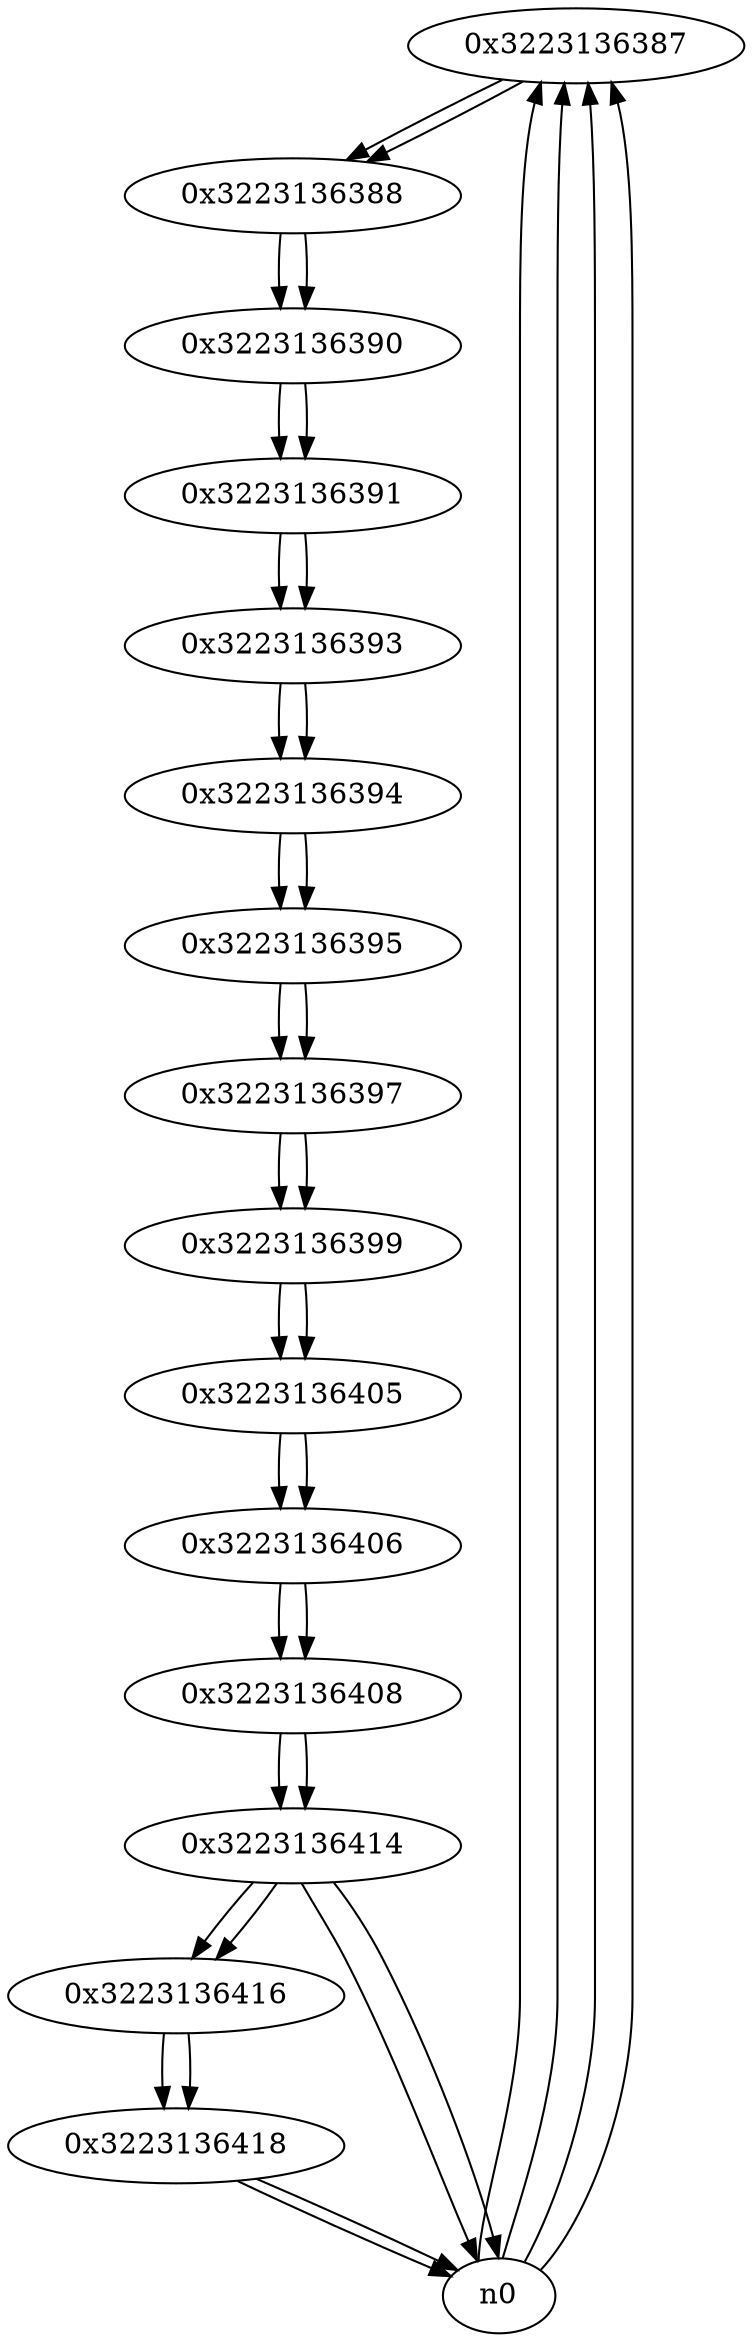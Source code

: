 digraph G{
/* nodes */
  n1 [label="0x3223136387"]
  n2 [label="0x3223136388"]
  n3 [label="0x3223136390"]
  n4 [label="0x3223136391"]
  n5 [label="0x3223136393"]
  n6 [label="0x3223136394"]
  n7 [label="0x3223136395"]
  n8 [label="0x3223136397"]
  n9 [label="0x3223136399"]
  n10 [label="0x3223136405"]
  n11 [label="0x3223136406"]
  n12 [label="0x3223136408"]
  n13 [label="0x3223136414"]
  n14 [label="0x3223136416"]
  n15 [label="0x3223136418"]
/* edges */
n1 -> n2;
n0 -> n1;
n0 -> n1;
n0 -> n1;
n0 -> n1;
n2 -> n3;
n1 -> n2;
n3 -> n4;
n2 -> n3;
n4 -> n5;
n3 -> n4;
n5 -> n6;
n4 -> n5;
n6 -> n7;
n5 -> n6;
n7 -> n8;
n6 -> n7;
n8 -> n9;
n7 -> n8;
n9 -> n10;
n8 -> n9;
n10 -> n11;
n9 -> n10;
n11 -> n12;
n10 -> n11;
n12 -> n13;
n11 -> n12;
n13 -> n14;
n13 -> n0;
n13 -> n0;
n12 -> n13;
n14 -> n15;
n13 -> n14;
n15 -> n0;
n15 -> n0;
n14 -> n15;
}

